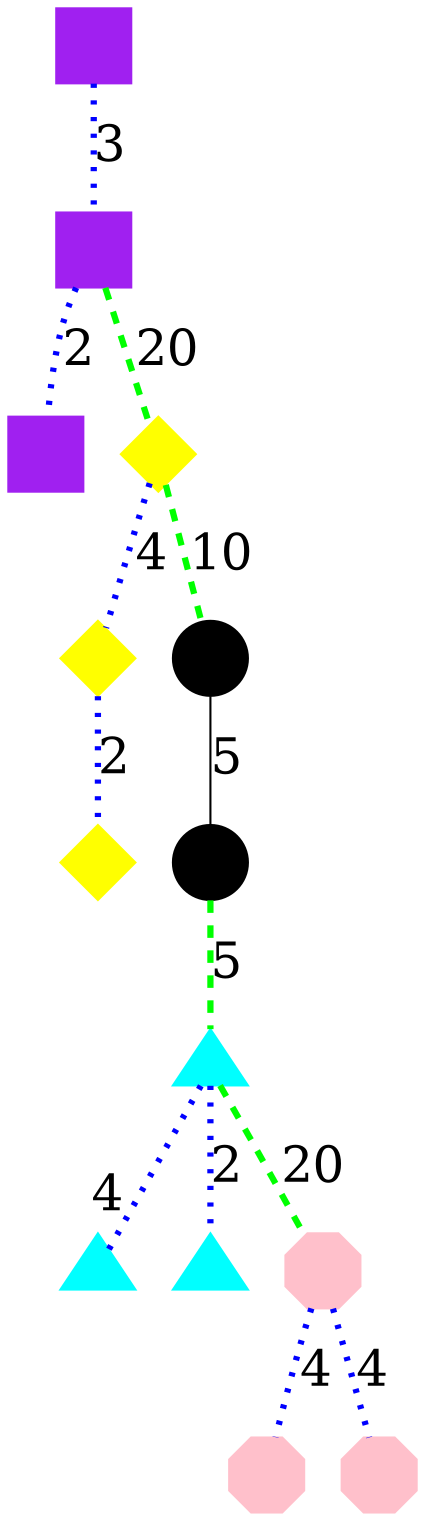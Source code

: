 digraph
{
	compound = true;
	node [shape=circle, style=filled, color=black, label="", regular=true];
	edge [dir=both, arrowtail=none, arrowhead=none, fontsize=24];

	n0 -> n1 [label=3, color=blue, penwidth=3, style=dotted];
	n1 -> n2 [label=2, color=blue, penwidth=3, style=dotted];
	n1 -> n3 [label=20, color=green, penwidth=3, style=dashed];
	n3 -> n4 [label=4, color=blue, penwidth=3, style=dotted];
	n3 -> n5 [label=10, color=green, penwidth=3, style=dashed];
	n4 -> n6 [label=2, color=blue, penwidth=3, style=dotted];
	n5 -> n7 [label=5];
	n7 -> n8 [label=5, color=green, penwidth=3, style=dashed];
	n8 -> n9 [headlabel=4, labeldistance=2.5, labelangle=30, color=blue, penwidth=3, style=dotted];
	n8 -> n10 [label=2, color=blue, penwidth=3, style=dotted];
	n8 -> n11 [label=20, color=green, penwidth=3, style=dashed];
	n11 -> n12 [label=4, color=blue, penwidth=3, style=dotted];
	n11 -> n13 [label=4, color=blue, penwidth=3, style=dotted];

	n0 [color=purple, shape=square];
	n1 [color=purple, shape=square];
	n2 [color=purple, shape=square];
	n3 [color=yellow, shape=diamond];
	n4 [color=yellow, shape=diamond];
	n6 [color=yellow, shape=diamond];
	n8 [color=cyan, shape=triangle];
	n9 [color=cyan, shape=triangle];
	n10 [color=cyan, shape=triangle];
	n11 [color=pink, shape=octagon];
	n12 [color=pink, shape=octagon];
	n13 [color=pink, shape=octagon];
}
